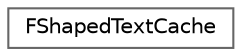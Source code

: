 digraph "Graphical Class Hierarchy"
{
 // INTERACTIVE_SVG=YES
 // LATEX_PDF_SIZE
  bgcolor="transparent";
  edge [fontname=Helvetica,fontsize=10,labelfontname=Helvetica,labelfontsize=10];
  node [fontname=Helvetica,fontsize=10,shape=box,height=0.2,width=0.4];
  rankdir="LR";
  Node0 [id="Node000000",label="FShapedTextCache",height=0.2,width=0.4,color="grey40", fillcolor="white", style="filled",URL="$de/d87/classFShapedTextCache.html",tooltip="Cache of shaped text."];
}
